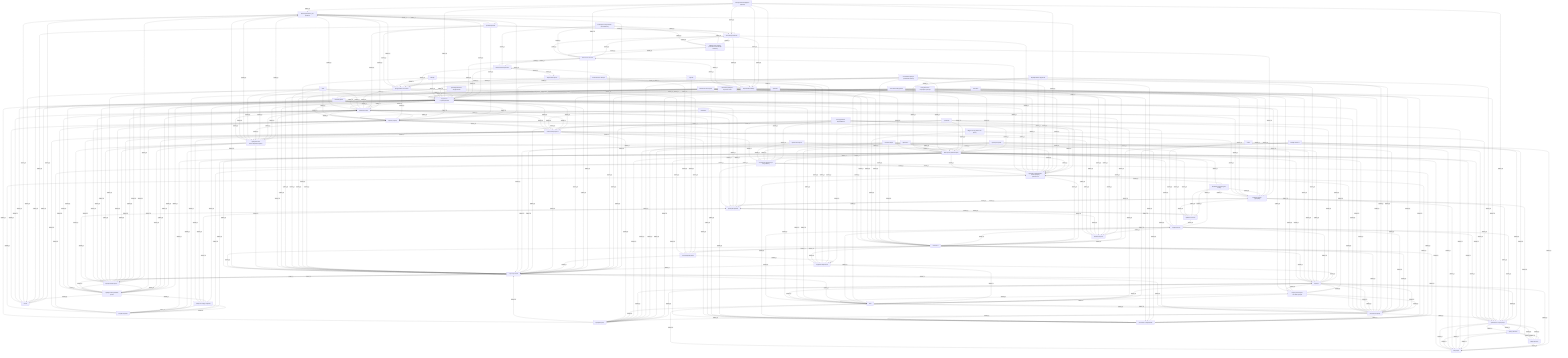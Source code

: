 graph TD
    C_10["Инвестирование и учет времени"]
    C_11["Исчезающие заметки"]
    C_12["Калибр личности"]
    C_13["Карта ролей / карта системы карьеры"]
    C_14["Карьера"]
    C_15["Карьерный рост"]
    C_16["Киберличность"]
    C_17["Конвейер работ"]
    C_18["Конструктивное выравнивание"]
    C_19["Консультанты и карьерные трекеры"]
    C_1["«Ворота» между стадиями"]
    C_20["Критерии приёмки"]
    C_21["Крошки времени"]
    C_22["Личный контракт"]
    C_23["Мастерство (компетенции)"]
    C_24["Мимолетные заметки (синоним «Исчезающие заметки»)"]
    C_25["Мыслительный резонанс"]
    C_26["Мышление письмом"]
    C_27["Недельное стратегирование"]
    C_28["Недельный цикл"]
    C_29["Неудовлетворённость"]
    C_2["Агентность"]
    C_30["Онтологический дребезг"]
    C_31["Осознанное обучение (vs интуитивное)"]
    C_32["Пассажирский режим"]
    C_33["Показатели прогресса"]
    C_34["Правила качества"]
    C_35["Практики саморазвития / Новая (вторая) грамотность"]
    C_36["Приоритетный инвестиционный проект"]
    C_37["Приоритетный проект"]
    C_38["Приоритетный рабочий проект"]
    C_39["Продуктивное состояние"]
    C_3["Бренд личности"]
    C_40["Проблема"]
    C_41["Пропитка"]
    C_42["Профессионал"]
    C_43["Публичность и репутация"]
    C_44["Рабочий продукт (артефакт)"]
    C_45["Репутация"]
    C_46["Роль"]
    C_47["Синергетический эффект (практик)"]
    C_48["Системная карьера"]
    C_49["Системное саморазвитие"]
    C_4["Взаимная рецензия (peer review)"]
    C_50["Слоты"]
    C_51["Спринт (неделя)"]
    C_52["Стадии обучения"]
    C_53["Стратегирование"]
    C_54["Творческий конвейер"]
    C_55["Творческий щелчок"]
    C_56["Техноэволюция"]
    C_57["Траектория ролей"]
    C_58["Уровни мастерства"]
    C_59["Устойчивая карьера (Sustainable Career)"]
    C_5["Должность"]
    C_60["Формирование окружения"]
    C_61["Целенаправленное зондирование"]
    C_62["Чувство"]
    C_63["Шкура на кону (Skin in the game)"]
    C_64["Экзокортекс / Второй мозг (Second Brain)"]
    C_65["Элита"]
    C_66["Эмоции"]
    C_67["Этические фильтры / «красные зоны»"]
    C_68["Эпик"]
    C_6["Жизненное мастерство"]
    C_7["Заготовка"]
    C_8["Инкремент"]
    C_9["Интенсивность эмоций"]
    C_10 -->|relates_to| C_21
    C_10 -->|relates_to| C_27
    C_10 -->|relates_to| C_28
    C_10 -->|relates_to| C_35
    C_10 -->|relates_to| C_36
    C_10 -->|relates_to| C_37
    C_10 -->|relates_to| C_50
    C_10 -->|relates_to| C_51
    C_10 -->|relates_to| C_53
    C_11 -->|relates_to| C_24
    C_11 -->|relates_to| C_26
    C_11 -->|relates_to| C_54
    C_12 -->|relates_to| C_2
    C_12 -->|relates_to| C_3
    C_12 -->|relates_to| C_23
    C_12 -->|relates_to| C_43
    C_12 -->|relates_to| C_45
    C_12 -->|relates_to| C_46
    C_13 -->|relates_to| C_46
    C_13 -->|relates_to| C_14
    C_13 -->|relates_to| C_48
    C_13 -->|relates_to| C_27
    C_14 -->|relates_to| C_13
    C_14 -->|relates_to| C_15
    C_14 -->|relates_to| C_48
    C_14 -->|relates_to| C_2
    C_14 -->|relates_to| C_23
    C_14 -->|relates_to| C_43
    C_14 -->|relates_to| C_45
    C_14 -->|relates_to| C_46
    C_15 -->|relates_to| C_14
    C_15 -->|relates_to| C_23
    C_15 -->|relates_to| C_46
    C_15 -->|relates_to| C_33
    C_15 -->|relates_to| C_53
    C_15 -->|relates_to| C_27
    C_16 -->|relates_to| C_3
    C_16 -->|relates_to| C_43
    C_16 -->|relates_to| C_45
    C_16 -->|relates_to| C_44
    C_17 -->|relates_to| C_1
    C_17 -->|relates_to| C_28
    C_17 -->|relates_to| C_37
    C_17 -->|relates_to| C_38
    C_17 -->|relates_to| C_44
    C_17 -->|relates_to| C_50
    C_17 -->|relates_to| C_51
    C_17 -->|relates_to| C_54
    C_18 -->|relates_to| C_20
    C_18 -->|relates_to| C_23
    C_18 -->|relates_to| C_31
    C_18 -->|relates_to| C_33
    C_18 -->|relates_to| C_35
    C_18 -->|relates_to| C_46
    C_18 -->|relates_to| C_53
    C_19 -->|relates_to| C_2
    C_19 -->|relates_to| C_14
    C_19 -->|relates_to| C_15
    C_19 -->|relates_to| C_27
    C_19 -->|relates_to| C_48
    C_19 -->|relates_to| C_53
    C_1 -->|relates_to| C_20
    C_1 -->|relates_to| C_23
    C_1 -->|relates_to| C_33
    C_1 -->|relates_to| C_52
    C_20 -->|relates_to| C_27
    C_20 -->|relates_to| C_28
    C_20 -->|relates_to| C_34
    C_20 -->|relates_to| C_44
    C_20 -->|relates_to| C_51
    C_21 -->|relates_to| C_10
    C_21 -->|relates_to| C_11
    C_21 -->|relates_to| C_24
    C_21 -->|relates_to| C_28
    C_21 -->|relates_to| C_50
    C_21 -->|relates_to| C_51
    C_22 -->|relates_to| C_2
    C_22 -->|relates_to| C_20
    C_22 -->|relates_to| C_27
    C_22 -->|relates_to| C_33
    C_22 -->|relates_to| C_51
    C_23 -->|relates_to| C_31
    C_23 -->|relates_to| C_35
    C_23 -->|relates_to| C_42
    C_23 -->|relates_to| C_45
    C_23 -->|relates_to| C_52
    C_24 -->|relates_to| C_11
    C_24 -->|relates_to| C_26
    C_24 -->|relates_to| C_44
    C_25 -->|relates_to| C_26
    C_25 -->|relates_to| C_39
    C_25 -->|relates_to| C_27
    C_25 -->|relates_to| C_53
    C_25 -->|relates_to| C_55
    C_26 -->|relates_to| C_11
    C_26 -->|relates_to| C_24
    C_26 -->|relates_to| C_25
    C_26 -->|relates_to| C_27
    C_26 -->|relates_to| C_53
    C_27 -->|relates_to| C_28
    C_27 -->|relates_to| C_51
    C_27 -->|relates_to| C_53
    C_27 -->|relates_to| C_50
    C_27 -->|relates_to| C_33
    C_27 -->|relates_to| C_36
    C_27 -->|relates_to| C_37
    C_27 -->|relates_to| C_38
    C_28 -->|relates_to| C_27
    C_28 -->|relates_to| C_51
    C_28 -->|relates_to| C_36
    C_28 -->|relates_to| C_37
    C_28 -->|relates_to| C_38
    C_28 -->|relates_to| C_33
    C_28 -->|relates_to| C_22
    C_28 -->|relates_to| C_10
    C_29 -->|relates_to| C_2
    C_29 -->|relates_to| C_27
    C_29 -->|relates_to| C_53
    C_29 -->|relates_to| C_46
    C_29 -->|relates_to| C_14
    C_2 -->|relates_to| C_32
    C_2 -->|relates_to| C_27
    C_2 -->|relates_to| C_48
    C_2 -->|relates_to| C_49
    C_30 -->|relates_to| C_13
    C_30 -->|relates_to| C_23
    C_30 -->|relates_to| C_27
    C_30 -->|relates_to| C_44
    C_30 -->|relates_to| C_46
    C_30 -->|relates_to| C_53
    C_31 -->|relates_to| C_23
    C_31 -->|relates_to| C_33
    C_31 -->|relates_to| C_35
    C_31 -->|relates_to| C_49
    C_31 -->|relates_to| C_52
    C_32 -->|relates_to| C_2
    C_32 -->|relates_to| C_29
    C_32 -->|relates_to| C_39
    C_32 -->|relates_to| C_53
    C_33 -->|relates_to| C_27
    C_33 -->|relates_to| C_28
    C_33 -->|relates_to| C_36
    C_33 -->|relates_to| C_37
    C_33 -->|relates_to| C_38
    C_33 -->|relates_to| C_51
    C_33 -->|relates_to| C_53
    C_34 -->|relates_to| C_4
    C_34 -->|relates_to| C_20
    C_34 -->|relates_to| C_23
    C_34 -->|relates_to| C_42
    C_34 -->|relates_to| C_44
    C_35 -->|relates_to| C_11
    C_35 -->|relates_to| C_27
    C_35 -->|relates_to| C_31
    C_35 -->|relates_to| C_26
    C_35 -->|relates_to| C_4
    C_35 -->|relates_to| C_49
    C_35 -->|relates_to| C_23
    C_35 -->|relates_to| C_2
    C_36 -->|relates_to| C_10
    C_36 -->|relates_to| C_23
    C_36 -->|relates_to| C_37
    C_36 -->|relates_to| C_38
    C_36 -->|relates_to| C_27
    C_36 -->|relates_to| C_28
    C_37 -->|relates_to| C_36
    C_37 -->|relates_to| C_38
    C_37 -->|relates_to| C_27
    C_37 -->|relates_to| C_28
    C_37 -->|relates_to| C_51
    C_37 -->|relates_to| C_53
    C_37 -->|relates_to| C_33
    C_37 -->|relates_to| C_20
    C_38 -->|relates_to| C_36
    C_38 -->|relates_to| C_37
    C_38 -->|relates_to| C_1
    C_38 -->|relates_to| C_27
    C_38 -->|relates_to| C_28
    C_38 -->|relates_to| C_50
    C_38 -->|relates_to| C_51
    C_39 -->|relates_to| C_10
    C_39 -->|relates_to| C_21
    C_39 -->|relates_to| C_27
    C_39 -->|relates_to| C_28
    C_39 -->|relates_to| C_32
    C_39 -->|relates_to| C_36
    C_39 -->|relates_to| C_50
    C_39 -->|relates_to| C_51
    C_3 -->|relates_to| C_43
    C_3 -->|relates_to| C_45
    C_3 -->|relates_to| C_16
    C_40 -->|relates_to| C_2
    C_40 -->|relates_to| C_14
    C_40 -->|relates_to| C_23
    C_40 -->|relates_to| C_29
    C_40 -->|relates_to| C_33
    C_40 -->|relates_to| C_45
    C_40 -->|relates_to| C_53
    C_41 -->|relates_to| C_23
    C_41 -->|relates_to| C_27
    C_41 -->|relates_to| C_31
    C_41 -->|relates_to| C_35
    C_41 -->|relates_to| C_49
    C_41 -->|relates_to| C_52
    C_42 -->|relates_to| C_2
    C_42 -->|relates_to| C_14
    C_42 -->|relates_to| C_22
    C_42 -->|relates_to| C_23
    C_42 -->|relates_to| C_43
    C_42 -->|relates_to| C_46
    C_42 -->|relates_to| C_48
    C_43 -->|relates_to| C_3
    C_43 -->|relates_to| C_16
    C_43 -->|relates_to| C_45
    C_43 -->|relates_to| C_23
    C_43 -->|relates_to| C_42
    C_44 -->|relates_to| C_20
    C_44 -->|relates_to| C_33
    C_44 -->|relates_to| C_4
    C_44 -->|relates_to| C_43
    C_44 -->|relates_to| C_45
    C_45 -->|relates_to| C_3
    C_45 -->|relates_to| C_43
    C_45 -->|relates_to| C_23
    C_45 -->|relates_to| C_46
    C_46 -->|relates_to| C_13
    C_46 -->|relates_to| C_14
    C_46 -->|relates_to| C_23
    C_46 -->|relates_to| C_42
    C_46 -->|relates_to| C_48
    C_47 -->|relates_to| C_10
    C_47 -->|relates_to| C_11
    C_47 -->|relates_to| C_26
    C_47 -->|relates_to| C_27
    C_47 -->|relates_to| C_31
    C_47 -->|relates_to| C_35
    C_47 -->|relates_to| C_43
    C_47 -->|relates_to| C_54
    C_48 -->|relates_to| C_2
    C_48 -->|relates_to| C_13
    C_48 -->|relates_to| C_14
    C_48 -->|relates_to| C_15
    C_48 -->|relates_to| C_23
    C_48 -->|relates_to| C_27
    C_48 -->|relates_to| C_28
    C_48 -->|relates_to| C_35
    C_48 -->|relates_to| C_43
    C_48 -->|relates_to| C_46
    C_48 -->|relates_to| C_49
    C_48 -->|relates_to| C_51
    C_48 -->|relates_to| C_53
    C_49 -->|relates_to| C_35
    C_49 -->|relates_to| C_31
    C_49 -->|relates_to| C_48
    C_49 -->|relates_to| C_27
    C_49 -->|relates_to| C_28
    C_49 -->|relates_to| C_33
    C_49 -->|relates_to| C_23
    C_4 -->|relates_to| C_23
    C_4 -->|relates_to| C_44
    C_4 -->|relates_to| C_34
    C_50 -->|relates_to| C_10
    C_50 -->|relates_to| C_27
    C_50 -->|relates_to| C_28
    C_50 -->|relates_to| C_51
    C_51 -->|relates_to| C_27
    C_51 -->|relates_to| C_28
    C_51 -->|relates_to| C_33
    C_51 -->|relates_to| C_36
    C_51 -->|relates_to| C_37
    C_51 -->|relates_to| C_38
    C_52 -->|relates_to| C_1
    C_52 -->|relates_to| C_23
    C_52 -->|relates_to| C_31
    C_52 -->|relates_to| C_33
    C_52 -->|relates_to| C_35
    C_53 -->|relates_to| C_27
    C_53 -->|relates_to| C_28
    C_53 -->|relates_to| C_36
    C_53 -->|relates_to| C_37
    C_53 -->|relates_to| C_38
    C_53 -->|relates_to| C_10
    C_53 -->|relates_to| C_2
    C_53 -->|relates_to| C_14
    C_53 -->|relates_to| C_46
    C_53 -->|relates_to| C_23
    C_54 -->|relates_to| C_17
    C_54 -->|relates_to| C_11
    C_54 -->|relates_to| C_24
    C_54 -->|relates_to| C_26
    C_54 -->|relates_to| C_44
    C_54 -->|relates_to| C_43
    C_55 -->|relates_to| C_54
    C_55 -->|relates_to| C_25
    C_55 -->|relates_to| C_39
    C_56 -->|relates_to| C_2
    C_56 -->|relates_to| C_23
    C_56 -->|relates_to| C_31
    C_56 -->|relates_to| C_35
    C_56 -->|relates_to| C_49
    C_56 -->|relates_to| C_53
    C_57 -->|relates_to| C_13
    C_57 -->|relates_to| C_14
    C_57 -->|relates_to| C_15
    C_57 -->|relates_to| C_23
    C_57 -->|relates_to| C_46
    C_57 -->|relates_to| C_48
    C_57 -->|relates_to| C_53
    C_58 -->|relates_to| C_23
    C_58 -->|relates_to| C_31
    C_58 -->|relates_to| C_52
    C_58 -->|relates_to| C_42
    C_58 -->|relates_to| C_15
    C_59 -->|relates_to| C_2
    C_59 -->|relates_to| C_14
    C_59 -->|relates_to| C_15
    C_59 -->|relates_to| C_23
    C_59 -->|relates_to| C_27
    C_59 -->|relates_to| C_35
    C_59 -->|relates_to| C_39
    C_59 -->|relates_to| C_48
    C_59 -->|relates_to| C_49
    C_59 -->|relates_to| C_53
    C_5 -->|relates_to| C_14
    C_5 -->|relates_to| C_15
    C_5 -->|relates_to| C_23
    C_5 -->|relates_to| C_46
    C_60 -->|relates_to| C_19
    C_60 -->|relates_to| C_23
    C_60 -->|relates_to| C_35
    C_60 -->|relates_to| C_43
    C_60 -->|relates_to| C_48
    C_61 -->|relates_to| C_2
    C_61 -->|relates_to| C_27
    C_61 -->|relates_to| C_53
    C_62 -->|relates_to| C_29
    C_62 -->|relates_to| C_39
    C_62 -->|relates_to| C_32
    C_63 -->|relates_to| C_2
    C_63 -->|relates_to| C_22
    C_63 -->|relates_to| C_36
    C_63 -->|relates_to| C_43
    C_64 -->|relates_to| C_11
    C_64 -->|relates_to| C_24
    C_64 -->|relates_to| C_26
    C_64 -->|relates_to| C_25
    C_65 -->|relates_to| C_23
    C_65 -->|relates_to| C_43
    C_65 -->|relates_to| C_45
    C_65 -->|relates_to| C_42
    C_66 -->|relates_to| C_29
    C_66 -->|relates_to| C_39
    C_66 -->|relates_to| C_27
    C_66 -->|relates_to| C_53
    C_67 -->|relates_to| C_2
    C_67 -->|relates_to| C_14
    C_67 -->|relates_to| C_22
    C_67 -->|relates_to| C_27
    C_67 -->|relates_to| C_53
    C_68 -->|relates_to| C_27
    C_68 -->|relates_to| C_28
    C_68 -->|relates_to| C_36
    C_68 -->|relates_to| C_37
    C_68 -->|relates_to| C_51
    C_68 -->|relates_to| C_53
    C_6 -->|relates_to| C_2
    C_6 -->|relates_to| C_23
    C_6 -->|relates_to| C_27
    C_6 -->|relates_to| C_28
    C_6 -->|relates_to| C_35
    C_6 -->|relates_to| C_48
    C_6 -->|relates_to| C_49
    C_6 -->|relates_to| C_53
    C_7 -->|relates_to| C_22
    C_7 -->|relates_to| C_27
    C_7 -->|relates_to| C_13
    C_7 -->|relates_to| C_44
    C_8 -->|relates_to| C_20
    C_8 -->|relates_to| C_44
    C_8 -->|relates_to| C_51
    C_8 -->|relates_to| C_33
    C_9 -->|relates_to| C_29
    C_9 -->|relates_to| C_39
    C_9 -->|relates_to| C_32
